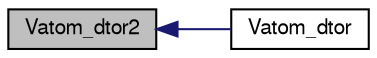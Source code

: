 digraph "Vatom_dtor2"
{
  edge [fontname="FreeSans",fontsize="10",labelfontname="FreeSans",labelfontsize="10"];
  node [fontname="FreeSans",fontsize="10",shape=record];
  rankdir="LR";
  Node1 [label="Vatom_dtor2",height=0.2,width=0.4,color="black", fillcolor="grey75", style="filled" fontcolor="black"];
  Node1 -> Node2 [dir="back",color="midnightblue",fontsize="10",style="solid",fontname="FreeSans"];
  Node2 [label="Vatom_dtor",height=0.2,width=0.4,color="black", fillcolor="white", style="filled",URL="$group___vatom.html#ga934338fa2e9d4c7b29d48bf6abc28a1c",tooltip="Object destructor."];
}
